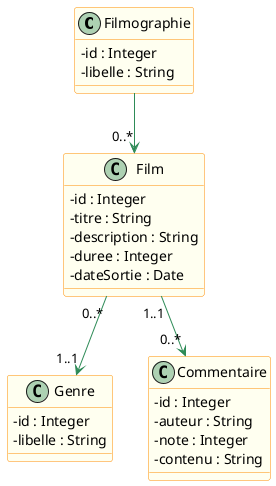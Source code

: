 @startuml
skinparam classAttributeIconSize 0

skinparam class {
BackgroundColor Ivory
ArrowColor SeaGreen
BorderColor DarkOrange
}
skinparam stereotypeCBackgroundColor Gold

class Filmographie {
    -id : Integer
    -libelle : String
}
class Film {
    -id : Integer
    -titre : String
    -description : String
    -duree : Integer
    -dateSortie : Date
}
class Genre {
    -id : Integer
    -libelle : String
}
class Commentaire {
    -id : Integer
    -auteur : String
    -note : Integer
    -contenu : String
}
Film "0..*" --> "1..1" Genre
Film "1..1" --> "0..*" Commentaire
Filmographie --> "0..*" Film

@enduml